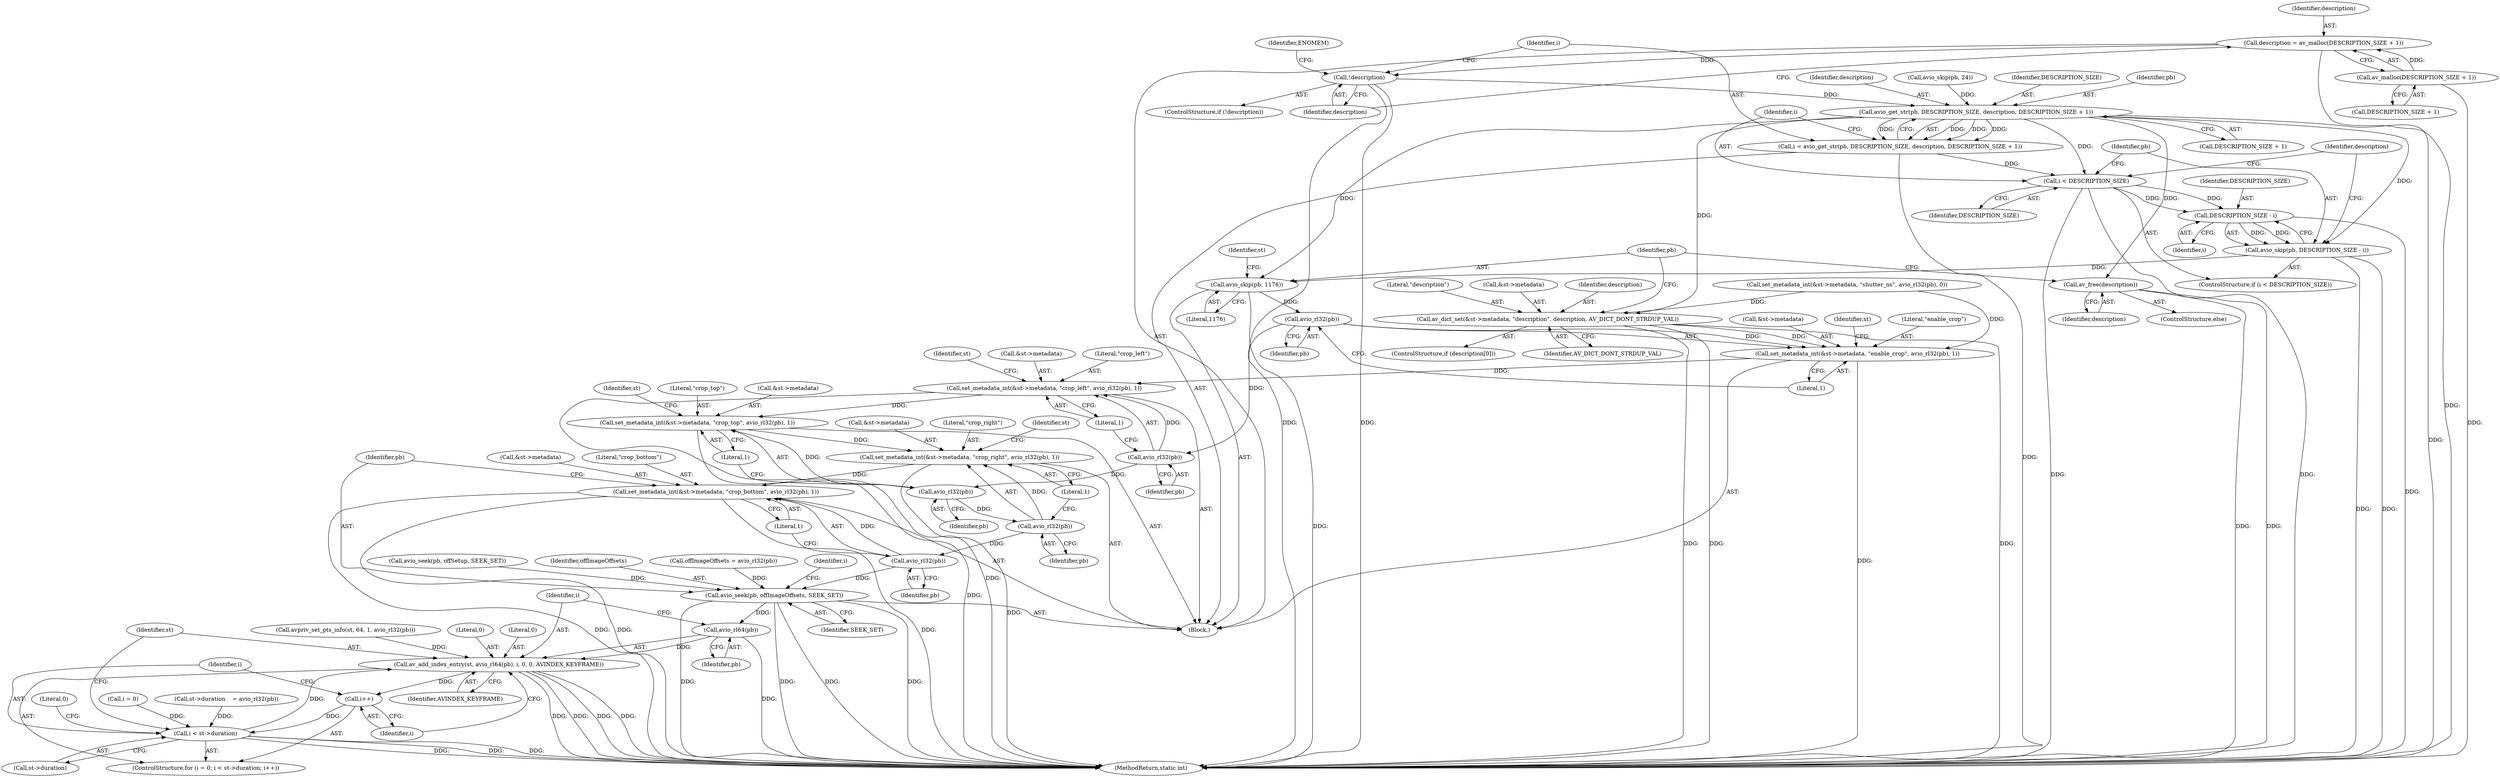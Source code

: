 digraph "0_FFmpeg_7e80b63ecd259d69d383623e75b318bf2bd491f6@API" {
"1000656" [label="(Call,description = av_malloc(DESCRIPTION_SIZE + 1))"];
"1000658" [label="(Call,av_malloc(DESCRIPTION_SIZE + 1))"];
"1000663" [label="(Call,!description)"];
"1000670" [label="(Call,avio_get_str(pb, DESCRIPTION_SIZE, description, DESCRIPTION_SIZE + 1))"];
"1000668" [label="(Call,i = avio_get_str(pb, DESCRIPTION_SIZE, description, DESCRIPTION_SIZE + 1))"];
"1000678" [label="(Call,i < DESCRIPTION_SIZE)"];
"1000683" [label="(Call,DESCRIPTION_SIZE - i)"];
"1000681" [label="(Call,avio_skip(pb, DESCRIPTION_SIZE - i))"];
"1000701" [label="(Call,avio_skip(pb, 1176))"];
"1000710" [label="(Call,avio_rl32(pb))"];
"1000704" [label="(Call,set_metadata_int(&st->metadata, \"enable_crop\", avio_rl32(pb), 1))"];
"1000713" [label="(Call,set_metadata_int(&st->metadata, \"crop_left\", avio_rl32(pb), 1))"];
"1000722" [label="(Call,set_metadata_int(&st->metadata, \"crop_top\", avio_rl32(pb), 1))"];
"1000731" [label="(Call,set_metadata_int(&st->metadata, \"crop_right\", avio_rl32(pb), 1))"];
"1000740" [label="(Call,set_metadata_int(&st->metadata, \"crop_bottom\", avio_rl32(pb), 1))"];
"1000719" [label="(Call,avio_rl32(pb))"];
"1000728" [label="(Call,avio_rl32(pb))"];
"1000737" [label="(Call,avio_rl32(pb))"];
"1000746" [label="(Call,avio_rl32(pb))"];
"1000749" [label="(Call,avio_seek(pb, offImageOffsets, SEEK_SET))"];
"1000766" [label="(Call,avio_rl64(pb))"];
"1000764" [label="(Call,av_add_index_entry(st, avio_rl64(pb), i, 0, 0, AVINDEX_KEYFRAME))"];
"1000762" [label="(Call,i++)"];
"1000757" [label="(Call,i < st->duration)"];
"1000690" [label="(Call,av_dict_set(&st->metadata, \"description\", description, AV_DICT_DONT_STRDUP_VAL))"];
"1000699" [label="(Call,av_free(description))"];
"1000711" [label="(Identifier,pb)"];
"1000723" [label="(Call,&st->metadata)"];
"1000667" [label="(Identifier,ENOMEM)"];
"1000699" [label="(Call,av_free(description))"];
"1000681" [label="(Call,avio_skip(pb, DESCRIPTION_SIZE - i))"];
"1000753" [label="(ControlStructure,for (i = 0; i < st->duration; i++))"];
"1000672" [label="(Identifier,DESCRIPTION_SIZE)"];
"1000199" [label="(Call,st->duration    = avio_rl32(pb))"];
"1000764" [label="(Call,av_add_index_entry(st, avio_rl64(pb), i, 0, 0, AVINDEX_KEYFRAME))"];
"1000680" [label="(Identifier,DESCRIPTION_SIZE)"];
"1000686" [label="(ControlStructure,if (description[0]))"];
"1000739" [label="(Literal,1)"];
"1000684" [label="(Identifier,DESCRIPTION_SIZE)"];
"1000691" [label="(Call,&st->metadata)"];
"1000741" [label="(Call,&st->metadata)"];
"1000713" [label="(Call,set_metadata_int(&st->metadata, \"crop_left\", avio_rl32(pb), 1))"];
"1000734" [label="(Identifier,st)"];
"1000752" [label="(Identifier,SEEK_SET)"];
"1000771" [label="(Identifier,AVINDEX_KEYFRAME)"];
"1000749" [label="(Call,avio_seek(pb, offImageOffsets, SEEK_SET))"];
"1000702" [label="(Identifier,pb)"];
"1000712" [label="(Literal,1)"];
"1000688" [label="(Identifier,description)"];
"1000658" [label="(Call,av_malloc(DESCRIPTION_SIZE + 1))"];
"1000748" [label="(Literal,1)"];
"1000703" [label="(Literal,1176)"];
"1000736" [label="(Literal,\"crop_right\")"];
"1000751" [label="(Identifier,offImageOffsets)"];
"1000683" [label="(Call,DESCRIPTION_SIZE - i)"];
"1000705" [label="(Call,&st->metadata)"];
"1000757" [label="(Call,i < st->duration)"];
"1000770" [label="(Literal,0)"];
"1000769" [label="(Literal,0)"];
"1000311" [label="(Call,avio_seek(pb, offSetup, SEEK_SET))"];
"1000716" [label="(Identifier,st)"];
"1000766" [label="(Call,avio_rl64(pb))"];
"1000677" [label="(ControlStructure,if (i < DESCRIPTION_SIZE))"];
"1000774" [label="(MethodReturn,static int)"];
"1000746" [label="(Call,avio_rl32(pb))"];
"1000697" [label="(Identifier,AV_DICT_DONT_STRDUP_VAL)"];
"1000671" [label="(Identifier,pb)"];
"1000730" [label="(Literal,1)"];
"1000669" [label="(Identifier,i)"];
"1000674" [label="(Call,DESCRIPTION_SIZE + 1)"];
"1000682" [label="(Identifier,pb)"];
"1000719" [label="(Call,avio_rl32(pb))"];
"1000731" [label="(Call,set_metadata_int(&st->metadata, \"crop_right\", avio_rl32(pb), 1))"];
"1000710" [label="(Call,avio_rl32(pb))"];
"1000750" [label="(Identifier,pb)"];
"1000765" [label="(Identifier,st)"];
"1000659" [label="(Call,DESCRIPTION_SIZE + 1)"];
"1000695" [label="(Literal,\"description\")"];
"1000664" [label="(Identifier,description)"];
"1000644" [label="(Call,set_metadata_int(&st->metadata, \"shutter_ns\", avio_rl32(pb), 0))"];
"1000767" [label="(Identifier,pb)"];
"1000763" [label="(Identifier,i)"];
"1000690" [label="(Call,av_dict_set(&st->metadata, \"description\", description, AV_DICT_DONT_STRDUP_VAL))"];
"1000663" [label="(Call,!description)"];
"1000685" [label="(Identifier,i)"];
"1000722" [label="(Call,set_metadata_int(&st->metadata, \"crop_top\", avio_rl32(pb), 1))"];
"1000696" [label="(Identifier,description)"];
"1000743" [label="(Identifier,st)"];
"1000701" [label="(Call,avio_skip(pb, 1176))"];
"1000704" [label="(Call,set_metadata_int(&st->metadata, \"enable_crop\", avio_rl32(pb), 1))"];
"1000721" [label="(Literal,1)"];
"1000656" [label="(Call,description = av_malloc(DESCRIPTION_SIZE + 1))"];
"1000718" [label="(Literal,\"crop_left\")"];
"1000725" [label="(Identifier,st)"];
"1000670" [label="(Call,avio_get_str(pb, DESCRIPTION_SIZE, description, DESCRIPTION_SIZE + 1))"];
"1000673" [label="(Identifier,description)"];
"1000720" [label="(Identifier,pb)"];
"1000768" [label="(Identifier,i)"];
"1000709" [label="(Literal,\"enable_crop\")"];
"1000700" [label="(Identifier,description)"];
"1000762" [label="(Call,i++)"];
"1000729" [label="(Identifier,pb)"];
"1000773" [label="(Literal,0)"];
"1000727" [label="(Literal,\"crop_top\")"];
"1000714" [label="(Call,&st->metadata)"];
"1000657" [label="(Identifier,description)"];
"1000213" [label="(Call,offImageOffsets = avio_rl32(pb))"];
"1000668" [label="(Call,i = avio_get_str(pb, DESCRIPTION_SIZE, description, DESCRIPTION_SIZE + 1))"];
"1000759" [label="(Call,st->duration)"];
"1000662" [label="(ControlStructure,if (!description))"];
"1000123" [label="(Block,)"];
"1000754" [label="(Call,i = 0)"];
"1000738" [label="(Identifier,pb)"];
"1000728" [label="(Call,avio_rl32(pb))"];
"1000707" [label="(Identifier,st)"];
"1000679" [label="(Identifier,i)"];
"1000367" [label="(Call,avpriv_set_pts_info(st, 64, 1, avio_rl32(pb)))"];
"1000698" [label="(ControlStructure,else)"];
"1000745" [label="(Literal,\"crop_bottom\")"];
"1000732" [label="(Call,&st->metadata)"];
"1000747" [label="(Identifier,pb)"];
"1000678" [label="(Call,i < DESCRIPTION_SIZE)"];
"1000653" [label="(Call,avio_skip(pb, 24))"];
"1000758" [label="(Identifier,i)"];
"1000737" [label="(Call,avio_rl32(pb))"];
"1000755" [label="(Identifier,i)"];
"1000740" [label="(Call,set_metadata_int(&st->metadata, \"crop_bottom\", avio_rl32(pb), 1))"];
"1000656" -> "1000123"  [label="AST: "];
"1000656" -> "1000658"  [label="CFG: "];
"1000657" -> "1000656"  [label="AST: "];
"1000658" -> "1000656"  [label="AST: "];
"1000664" -> "1000656"  [label="CFG: "];
"1000656" -> "1000774"  [label="DDG: "];
"1000658" -> "1000656"  [label="DDG: "];
"1000656" -> "1000663"  [label="DDG: "];
"1000658" -> "1000659"  [label="CFG: "];
"1000659" -> "1000658"  [label="AST: "];
"1000658" -> "1000774"  [label="DDG: "];
"1000663" -> "1000662"  [label="AST: "];
"1000663" -> "1000664"  [label="CFG: "];
"1000664" -> "1000663"  [label="AST: "];
"1000667" -> "1000663"  [label="CFG: "];
"1000669" -> "1000663"  [label="CFG: "];
"1000663" -> "1000774"  [label="DDG: "];
"1000663" -> "1000774"  [label="DDG: "];
"1000663" -> "1000670"  [label="DDG: "];
"1000670" -> "1000668"  [label="AST: "];
"1000670" -> "1000674"  [label="CFG: "];
"1000671" -> "1000670"  [label="AST: "];
"1000672" -> "1000670"  [label="AST: "];
"1000673" -> "1000670"  [label="AST: "];
"1000674" -> "1000670"  [label="AST: "];
"1000668" -> "1000670"  [label="CFG: "];
"1000670" -> "1000774"  [label="DDG: "];
"1000670" -> "1000668"  [label="DDG: "];
"1000670" -> "1000668"  [label="DDG: "];
"1000670" -> "1000668"  [label="DDG: "];
"1000670" -> "1000668"  [label="DDG: "];
"1000653" -> "1000670"  [label="DDG: "];
"1000670" -> "1000678"  [label="DDG: "];
"1000670" -> "1000681"  [label="DDG: "];
"1000670" -> "1000690"  [label="DDG: "];
"1000670" -> "1000699"  [label="DDG: "];
"1000670" -> "1000701"  [label="DDG: "];
"1000668" -> "1000123"  [label="AST: "];
"1000669" -> "1000668"  [label="AST: "];
"1000679" -> "1000668"  [label="CFG: "];
"1000668" -> "1000774"  [label="DDG: "];
"1000668" -> "1000678"  [label="DDG: "];
"1000678" -> "1000677"  [label="AST: "];
"1000678" -> "1000680"  [label="CFG: "];
"1000679" -> "1000678"  [label="AST: "];
"1000680" -> "1000678"  [label="AST: "];
"1000682" -> "1000678"  [label="CFG: "];
"1000688" -> "1000678"  [label="CFG: "];
"1000678" -> "1000774"  [label="DDG: "];
"1000678" -> "1000774"  [label="DDG: "];
"1000678" -> "1000683"  [label="DDG: "];
"1000678" -> "1000683"  [label="DDG: "];
"1000683" -> "1000681"  [label="AST: "];
"1000683" -> "1000685"  [label="CFG: "];
"1000684" -> "1000683"  [label="AST: "];
"1000685" -> "1000683"  [label="AST: "];
"1000681" -> "1000683"  [label="CFG: "];
"1000683" -> "1000774"  [label="DDG: "];
"1000683" -> "1000681"  [label="DDG: "];
"1000683" -> "1000681"  [label="DDG: "];
"1000681" -> "1000677"  [label="AST: "];
"1000682" -> "1000681"  [label="AST: "];
"1000688" -> "1000681"  [label="CFG: "];
"1000681" -> "1000774"  [label="DDG: "];
"1000681" -> "1000774"  [label="DDG: "];
"1000681" -> "1000701"  [label="DDG: "];
"1000701" -> "1000123"  [label="AST: "];
"1000701" -> "1000703"  [label="CFG: "];
"1000702" -> "1000701"  [label="AST: "];
"1000703" -> "1000701"  [label="AST: "];
"1000707" -> "1000701"  [label="CFG: "];
"1000701" -> "1000774"  [label="DDG: "];
"1000701" -> "1000710"  [label="DDG: "];
"1000710" -> "1000704"  [label="AST: "];
"1000710" -> "1000711"  [label="CFG: "];
"1000711" -> "1000710"  [label="AST: "];
"1000712" -> "1000710"  [label="CFG: "];
"1000710" -> "1000704"  [label="DDG: "];
"1000710" -> "1000719"  [label="DDG: "];
"1000704" -> "1000123"  [label="AST: "];
"1000704" -> "1000712"  [label="CFG: "];
"1000705" -> "1000704"  [label="AST: "];
"1000709" -> "1000704"  [label="AST: "];
"1000712" -> "1000704"  [label="AST: "];
"1000716" -> "1000704"  [label="CFG: "];
"1000704" -> "1000774"  [label="DDG: "];
"1000644" -> "1000704"  [label="DDG: "];
"1000690" -> "1000704"  [label="DDG: "];
"1000704" -> "1000713"  [label="DDG: "];
"1000713" -> "1000123"  [label="AST: "];
"1000713" -> "1000721"  [label="CFG: "];
"1000714" -> "1000713"  [label="AST: "];
"1000718" -> "1000713"  [label="AST: "];
"1000719" -> "1000713"  [label="AST: "];
"1000721" -> "1000713"  [label="AST: "];
"1000725" -> "1000713"  [label="CFG: "];
"1000713" -> "1000774"  [label="DDG: "];
"1000719" -> "1000713"  [label="DDG: "];
"1000713" -> "1000722"  [label="DDG: "];
"1000722" -> "1000123"  [label="AST: "];
"1000722" -> "1000730"  [label="CFG: "];
"1000723" -> "1000722"  [label="AST: "];
"1000727" -> "1000722"  [label="AST: "];
"1000728" -> "1000722"  [label="AST: "];
"1000730" -> "1000722"  [label="AST: "];
"1000734" -> "1000722"  [label="CFG: "];
"1000722" -> "1000774"  [label="DDG: "];
"1000728" -> "1000722"  [label="DDG: "];
"1000722" -> "1000731"  [label="DDG: "];
"1000731" -> "1000123"  [label="AST: "];
"1000731" -> "1000739"  [label="CFG: "];
"1000732" -> "1000731"  [label="AST: "];
"1000736" -> "1000731"  [label="AST: "];
"1000737" -> "1000731"  [label="AST: "];
"1000739" -> "1000731"  [label="AST: "];
"1000743" -> "1000731"  [label="CFG: "];
"1000731" -> "1000774"  [label="DDG: "];
"1000737" -> "1000731"  [label="DDG: "];
"1000731" -> "1000740"  [label="DDG: "];
"1000740" -> "1000123"  [label="AST: "];
"1000740" -> "1000748"  [label="CFG: "];
"1000741" -> "1000740"  [label="AST: "];
"1000745" -> "1000740"  [label="AST: "];
"1000746" -> "1000740"  [label="AST: "];
"1000748" -> "1000740"  [label="AST: "];
"1000750" -> "1000740"  [label="CFG: "];
"1000740" -> "1000774"  [label="DDG: "];
"1000740" -> "1000774"  [label="DDG: "];
"1000740" -> "1000774"  [label="DDG: "];
"1000746" -> "1000740"  [label="DDG: "];
"1000719" -> "1000720"  [label="CFG: "];
"1000720" -> "1000719"  [label="AST: "];
"1000721" -> "1000719"  [label="CFG: "];
"1000719" -> "1000728"  [label="DDG: "];
"1000728" -> "1000729"  [label="CFG: "];
"1000729" -> "1000728"  [label="AST: "];
"1000730" -> "1000728"  [label="CFG: "];
"1000728" -> "1000737"  [label="DDG: "];
"1000737" -> "1000738"  [label="CFG: "];
"1000738" -> "1000737"  [label="AST: "];
"1000739" -> "1000737"  [label="CFG: "];
"1000737" -> "1000746"  [label="DDG: "];
"1000746" -> "1000747"  [label="CFG: "];
"1000747" -> "1000746"  [label="AST: "];
"1000748" -> "1000746"  [label="CFG: "];
"1000746" -> "1000749"  [label="DDG: "];
"1000749" -> "1000123"  [label="AST: "];
"1000749" -> "1000752"  [label="CFG: "];
"1000750" -> "1000749"  [label="AST: "];
"1000751" -> "1000749"  [label="AST: "];
"1000752" -> "1000749"  [label="AST: "];
"1000755" -> "1000749"  [label="CFG: "];
"1000749" -> "1000774"  [label="DDG: "];
"1000749" -> "1000774"  [label="DDG: "];
"1000749" -> "1000774"  [label="DDG: "];
"1000749" -> "1000774"  [label="DDG: "];
"1000213" -> "1000749"  [label="DDG: "];
"1000311" -> "1000749"  [label="DDG: "];
"1000749" -> "1000766"  [label="DDG: "];
"1000766" -> "1000764"  [label="AST: "];
"1000766" -> "1000767"  [label="CFG: "];
"1000767" -> "1000766"  [label="AST: "];
"1000768" -> "1000766"  [label="CFG: "];
"1000766" -> "1000774"  [label="DDG: "];
"1000766" -> "1000764"  [label="DDG: "];
"1000764" -> "1000753"  [label="AST: "];
"1000764" -> "1000771"  [label="CFG: "];
"1000765" -> "1000764"  [label="AST: "];
"1000768" -> "1000764"  [label="AST: "];
"1000769" -> "1000764"  [label="AST: "];
"1000770" -> "1000764"  [label="AST: "];
"1000771" -> "1000764"  [label="AST: "];
"1000763" -> "1000764"  [label="CFG: "];
"1000764" -> "1000774"  [label="DDG: "];
"1000764" -> "1000774"  [label="DDG: "];
"1000764" -> "1000774"  [label="DDG: "];
"1000764" -> "1000774"  [label="DDG: "];
"1000764" -> "1000762"  [label="DDG: "];
"1000367" -> "1000764"  [label="DDG: "];
"1000757" -> "1000764"  [label="DDG: "];
"1000762" -> "1000753"  [label="AST: "];
"1000762" -> "1000763"  [label="CFG: "];
"1000763" -> "1000762"  [label="AST: "];
"1000758" -> "1000762"  [label="CFG: "];
"1000762" -> "1000757"  [label="DDG: "];
"1000757" -> "1000753"  [label="AST: "];
"1000757" -> "1000759"  [label="CFG: "];
"1000758" -> "1000757"  [label="AST: "];
"1000759" -> "1000757"  [label="AST: "];
"1000765" -> "1000757"  [label="CFG: "];
"1000773" -> "1000757"  [label="CFG: "];
"1000757" -> "1000774"  [label="DDG: "];
"1000757" -> "1000774"  [label="DDG: "];
"1000757" -> "1000774"  [label="DDG: "];
"1000754" -> "1000757"  [label="DDG: "];
"1000199" -> "1000757"  [label="DDG: "];
"1000690" -> "1000686"  [label="AST: "];
"1000690" -> "1000697"  [label="CFG: "];
"1000691" -> "1000690"  [label="AST: "];
"1000695" -> "1000690"  [label="AST: "];
"1000696" -> "1000690"  [label="AST: "];
"1000697" -> "1000690"  [label="AST: "];
"1000702" -> "1000690"  [label="CFG: "];
"1000690" -> "1000774"  [label="DDG: "];
"1000690" -> "1000774"  [label="DDG: "];
"1000690" -> "1000774"  [label="DDG: "];
"1000644" -> "1000690"  [label="DDG: "];
"1000699" -> "1000698"  [label="AST: "];
"1000699" -> "1000700"  [label="CFG: "];
"1000700" -> "1000699"  [label="AST: "];
"1000702" -> "1000699"  [label="CFG: "];
"1000699" -> "1000774"  [label="DDG: "];
"1000699" -> "1000774"  [label="DDG: "];
}
